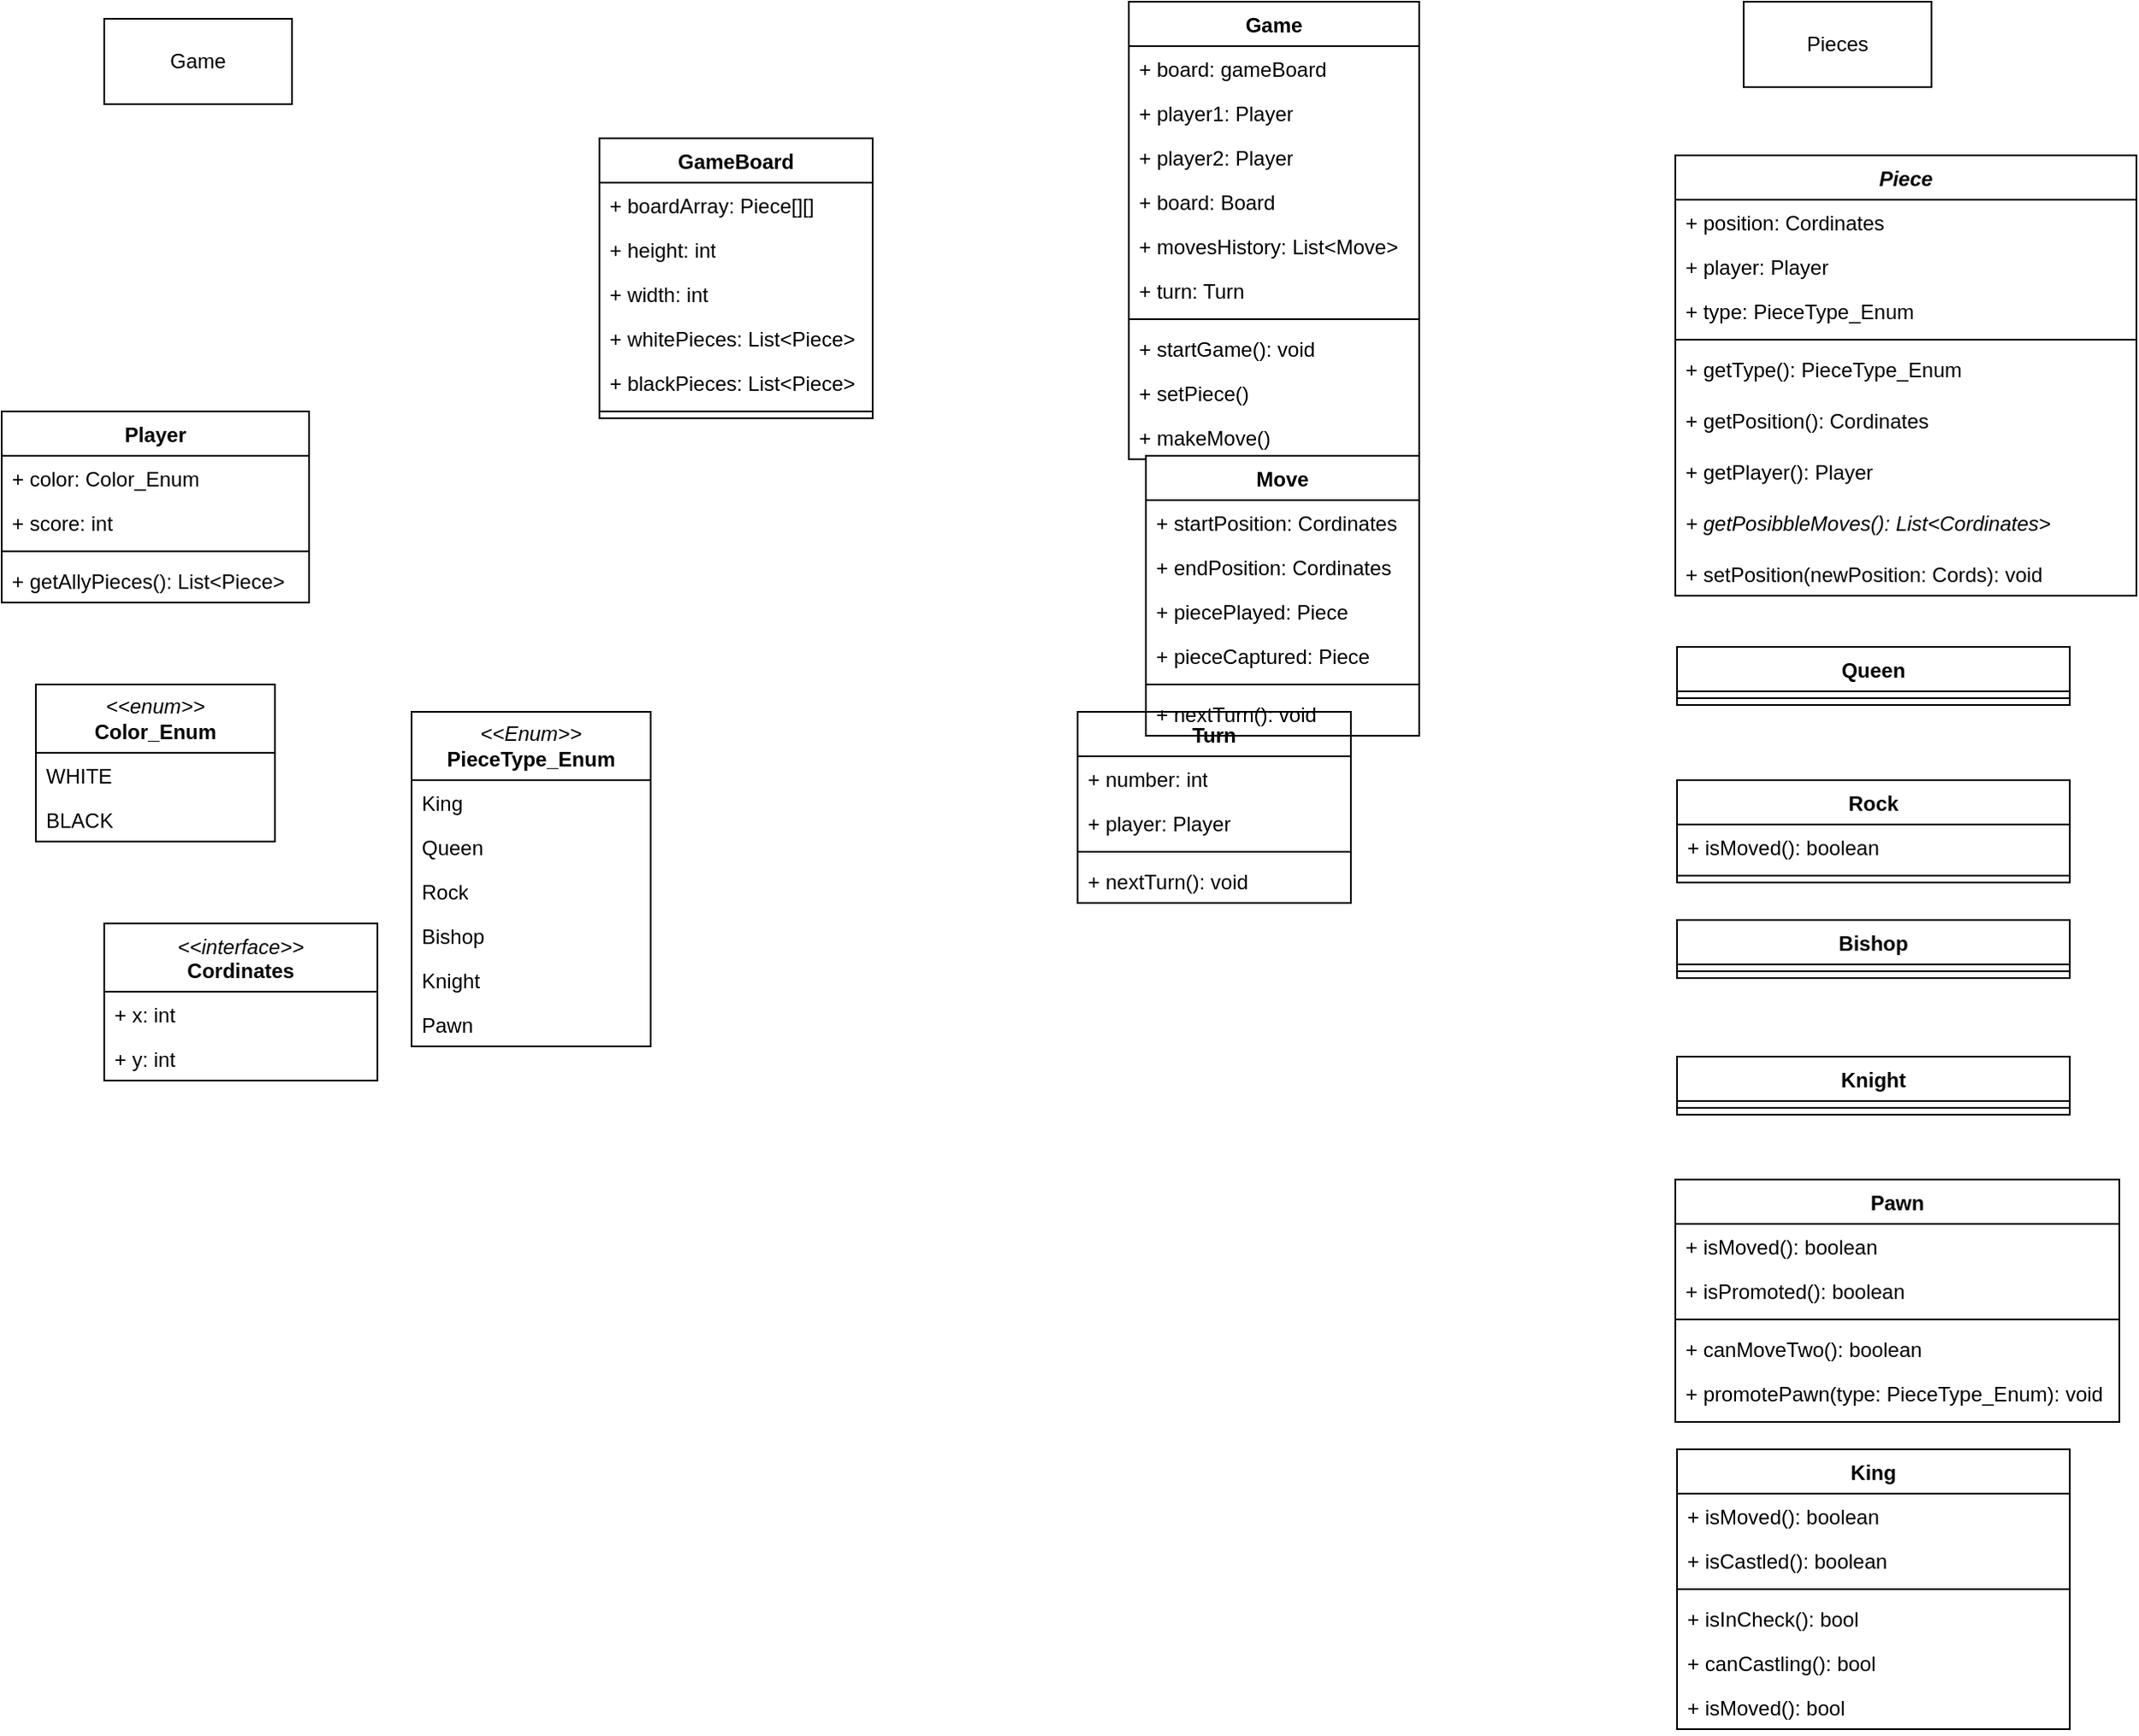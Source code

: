 <mxfile version="24.2.5" type="github">
  <diagram name="Strona-1" id="rC2-ooBAmM6j0oO1FEX_">
    <mxGraphModel dx="651" dy="654" grid="1" gridSize="10" guides="1" tooltips="1" connect="1" arrows="1" fold="1" page="1" pageScale="1" pageWidth="827" pageHeight="1169" math="0" shadow="0">
      <root>
        <mxCell id="0" />
        <mxCell id="1" parent="0" />
        <mxCell id="iZMZjB8MKV1UBFZU-8gV-1" value="GameBoard" style="swimlane;fontStyle=1;align=center;verticalAlign=top;childLayout=stackLayout;horizontal=1;startSize=26;horizontalStack=0;resizeParent=1;resizeParentMax=0;resizeLast=0;collapsible=1;marginBottom=0;whiteSpace=wrap;html=1;" parent="1" vertex="1">
          <mxGeometry x="380" y="110" width="160" height="164" as="geometry" />
        </mxCell>
        <mxCell id="iZMZjB8MKV1UBFZU-8gV-2" value="+ boardArray: Piece[][]" style="text;strokeColor=none;fillColor=none;align=left;verticalAlign=top;spacingLeft=4;spacingRight=4;overflow=hidden;rotatable=0;points=[[0,0.5],[1,0.5]];portConstraint=eastwest;whiteSpace=wrap;html=1;" parent="iZMZjB8MKV1UBFZU-8gV-1" vertex="1">
          <mxGeometry y="26" width="160" height="26" as="geometry" />
        </mxCell>
        <mxCell id="YnQ1SnpB9hx2VoJ5mA_7-77" value="+ height: int" style="text;strokeColor=none;fillColor=none;align=left;verticalAlign=top;spacingLeft=4;spacingRight=4;overflow=hidden;rotatable=0;points=[[0,0.5],[1,0.5]];portConstraint=eastwest;whiteSpace=wrap;html=1;" vertex="1" parent="iZMZjB8MKV1UBFZU-8gV-1">
          <mxGeometry y="52" width="160" height="26" as="geometry" />
        </mxCell>
        <mxCell id="YnQ1SnpB9hx2VoJ5mA_7-79" value="+ width: int" style="text;strokeColor=none;fillColor=none;align=left;verticalAlign=top;spacingLeft=4;spacingRight=4;overflow=hidden;rotatable=0;points=[[0,0.5],[1,0.5]];portConstraint=eastwest;whiteSpace=wrap;html=1;" vertex="1" parent="iZMZjB8MKV1UBFZU-8gV-1">
          <mxGeometry y="78" width="160" height="26" as="geometry" />
        </mxCell>
        <mxCell id="YnQ1SnpB9hx2VoJ5mA_7-78" value="+ whitePieces: List&amp;lt;Piece&amp;gt;" style="text;strokeColor=none;fillColor=none;align=left;verticalAlign=top;spacingLeft=4;spacingRight=4;overflow=hidden;rotatable=0;points=[[0,0.5],[1,0.5]];portConstraint=eastwest;whiteSpace=wrap;html=1;" vertex="1" parent="iZMZjB8MKV1UBFZU-8gV-1">
          <mxGeometry y="104" width="160" height="26" as="geometry" />
        </mxCell>
        <mxCell id="YnQ1SnpB9hx2VoJ5mA_7-81" value="+ blackPieces: List&amp;lt;Piece&amp;gt;" style="text;strokeColor=none;fillColor=none;align=left;verticalAlign=top;spacingLeft=4;spacingRight=4;overflow=hidden;rotatable=0;points=[[0,0.5],[1,0.5]];portConstraint=eastwest;whiteSpace=wrap;html=1;" vertex="1" parent="iZMZjB8MKV1UBFZU-8gV-1">
          <mxGeometry y="130" width="160" height="26" as="geometry" />
        </mxCell>
        <mxCell id="iZMZjB8MKV1UBFZU-8gV-3" value="" style="line;strokeWidth=1;fillColor=none;align=left;verticalAlign=middle;spacingTop=-1;spacingLeft=3;spacingRight=3;rotatable=0;labelPosition=right;points=[];portConstraint=eastwest;strokeColor=inherit;" parent="iZMZjB8MKV1UBFZU-8gV-1" vertex="1">
          <mxGeometry y="156" width="160" height="8" as="geometry" />
        </mxCell>
        <mxCell id="iZMZjB8MKV1UBFZU-8gV-5" value="&lt;i&gt;Piece&lt;/i&gt;" style="swimlane;fontStyle=1;align=center;verticalAlign=top;childLayout=stackLayout;horizontal=1;startSize=26;horizontalStack=0;resizeParent=1;resizeParentMax=0;resizeLast=0;collapsible=1;marginBottom=0;whiteSpace=wrap;html=1;" parent="1" vertex="1">
          <mxGeometry x="1010" y="120" width="270" height="258" as="geometry">
            <mxRectangle x="420" y="260" width="70" height="30" as="alternateBounds" />
          </mxGeometry>
        </mxCell>
        <mxCell id="iZMZjB8MKV1UBFZU-8gV-6" value="+ position: Cordinates" style="text;strokeColor=none;fillColor=none;align=left;verticalAlign=top;spacingLeft=4;spacingRight=4;overflow=hidden;rotatable=0;points=[[0,0.5],[1,0.5]];portConstraint=eastwest;whiteSpace=wrap;html=1;" parent="iZMZjB8MKV1UBFZU-8gV-5" vertex="1">
          <mxGeometry y="26" width="270" height="26" as="geometry" />
        </mxCell>
        <mxCell id="iZMZjB8MKV1UBFZU-8gV-17" value="+ &lt;span style=&quot;background-color: initial;&quot;&gt;player: Player&lt;/span&gt;" style="text;align=left;verticalAlign=top;spacingLeft=4;spacingRight=4;overflow=hidden;rotatable=0;points=[[0,0.5],[1,0.5]];portConstraint=eastwest;whiteSpace=wrap;html=1;" parent="iZMZjB8MKV1UBFZU-8gV-5" vertex="1">
          <mxGeometry y="52" width="270" height="26" as="geometry" />
        </mxCell>
        <mxCell id="YnQ1SnpB9hx2VoJ5mA_7-23" value="+ type: PieceType_Enum" style="text;strokeColor=none;fillColor=none;align=left;verticalAlign=top;spacingLeft=4;spacingRight=4;overflow=hidden;rotatable=0;points=[[0,0.5],[1,0.5]];portConstraint=eastwest;whiteSpace=wrap;html=1;" vertex="1" parent="iZMZjB8MKV1UBFZU-8gV-5">
          <mxGeometry y="78" width="270" height="26" as="geometry" />
        </mxCell>
        <mxCell id="iZMZjB8MKV1UBFZU-8gV-7" value="" style="line;strokeWidth=1;fillColor=none;align=left;verticalAlign=middle;spacingTop=-1;spacingLeft=3;spacingRight=3;rotatable=0;labelPosition=right;points=[];portConstraint=eastwest;strokeColor=inherit;" parent="iZMZjB8MKV1UBFZU-8gV-5" vertex="1">
          <mxGeometry y="104" width="270" height="8" as="geometry" />
        </mxCell>
        <mxCell id="YnQ1SnpB9hx2VoJ5mA_7-44" value="+ getType(&lt;span style=&quot;background-color: initial;&quot;&gt;):&amp;nbsp;&lt;/span&gt;PieceType_Enum" style="text;strokeColor=none;fillColor=none;align=left;verticalAlign=top;spacingLeft=4;spacingRight=4;overflow=hidden;rotatable=0;points=[[0,0.5],[1,0.5]];portConstraint=eastwest;whiteSpace=wrap;html=1;" vertex="1" parent="iZMZjB8MKV1UBFZU-8gV-5">
          <mxGeometry y="112" width="270" height="30" as="geometry" />
        </mxCell>
        <mxCell id="YnQ1SnpB9hx2VoJ5mA_7-46" value="+ getPosition(&lt;span style=&quot;background-color: initial;&quot;&gt;): Cordinates&lt;/span&gt;" style="text;strokeColor=none;fillColor=none;align=left;verticalAlign=top;spacingLeft=4;spacingRight=4;overflow=hidden;rotatable=0;points=[[0,0.5],[1,0.5]];portConstraint=eastwest;whiteSpace=wrap;html=1;" vertex="1" parent="iZMZjB8MKV1UBFZU-8gV-5">
          <mxGeometry y="142" width="270" height="30" as="geometry" />
        </mxCell>
        <mxCell id="YnQ1SnpB9hx2VoJ5mA_7-45" value="+ getPlayer(&lt;span style=&quot;background-color: initial;&quot;&gt;):&amp;nbsp;&lt;/span&gt;Player" style="text;strokeColor=none;fillColor=none;align=left;verticalAlign=top;spacingLeft=4;spacingRight=4;overflow=hidden;rotatable=0;points=[[0,0.5],[1,0.5]];portConstraint=eastwest;whiteSpace=wrap;html=1;" vertex="1" parent="iZMZjB8MKV1UBFZU-8gV-5">
          <mxGeometry y="172" width="270" height="30" as="geometry" />
        </mxCell>
        <mxCell id="iZMZjB8MKV1UBFZU-8gV-8" value="+ getPosibbleMoves(&lt;span style=&quot;background-color: initial;&quot;&gt;): List&amp;lt;Cordinates&amp;gt;&lt;/span&gt;" style="text;strokeColor=none;fillColor=none;align=left;verticalAlign=top;spacingLeft=4;spacingRight=4;overflow=hidden;rotatable=0;points=[[0,0.5],[1,0.5]];portConstraint=eastwest;whiteSpace=wrap;html=1;fontStyle=2" parent="iZMZjB8MKV1UBFZU-8gV-5" vertex="1">
          <mxGeometry y="202" width="270" height="30" as="geometry" />
        </mxCell>
        <mxCell id="iZMZjB8MKV1UBFZU-8gV-79" value="+ &lt;span style=&quot;background-color: initial;&quot;&gt;setPosition(newPosition: Cords): void&lt;/span&gt;&lt;div&gt;&lt;span style=&quot;background-color: initial;&quot;&gt;&lt;br&gt;&lt;/span&gt;&lt;/div&gt;" style="text;align=left;verticalAlign=top;spacingLeft=4;spacingRight=4;overflow=hidden;rotatable=0;points=[[0,0.5],[1,0.5]];portConstraint=eastwest;whiteSpace=wrap;html=1;" parent="iZMZjB8MKV1UBFZU-8gV-5" vertex="1">
          <mxGeometry y="232" width="270" height="26" as="geometry" />
        </mxCell>
        <mxCell id="iZMZjB8MKV1UBFZU-8gV-9" value="Game" style="swimlane;fontStyle=1;align=center;verticalAlign=top;childLayout=stackLayout;horizontal=1;startSize=26;horizontalStack=0;resizeParent=1;resizeParentMax=0;resizeLast=0;collapsible=1;marginBottom=0;whiteSpace=wrap;html=1;" parent="1" vertex="1">
          <mxGeometry x="690" y="30" width="170" height="268" as="geometry" />
        </mxCell>
        <mxCell id="iZMZjB8MKV1UBFZU-8gV-10" value="+ board: gameBoard" style="text;strokeColor=none;fillColor=none;align=left;verticalAlign=top;spacingLeft=4;spacingRight=4;overflow=hidden;rotatable=0;points=[[0,0.5],[1,0.5]];portConstraint=eastwest;whiteSpace=wrap;html=1;" parent="iZMZjB8MKV1UBFZU-8gV-9" vertex="1">
          <mxGeometry y="26" width="170" height="26" as="geometry" />
        </mxCell>
        <mxCell id="YnQ1SnpB9hx2VoJ5mA_7-64" value="+ player1: Player" style="text;strokeColor=none;fillColor=none;align=left;verticalAlign=top;spacingLeft=4;spacingRight=4;overflow=hidden;rotatable=0;points=[[0,0.5],[1,0.5]];portConstraint=eastwest;whiteSpace=wrap;html=1;" vertex="1" parent="iZMZjB8MKV1UBFZU-8gV-9">
          <mxGeometry y="52" width="170" height="26" as="geometry" />
        </mxCell>
        <mxCell id="YnQ1SnpB9hx2VoJ5mA_7-66" value="+ player2: Player" style="text;strokeColor=none;fillColor=none;align=left;verticalAlign=top;spacingLeft=4;spacingRight=4;overflow=hidden;rotatable=0;points=[[0,0.5],[1,0.5]];portConstraint=eastwest;whiteSpace=wrap;html=1;" vertex="1" parent="iZMZjB8MKV1UBFZU-8gV-9">
          <mxGeometry y="78" width="170" height="26" as="geometry" />
        </mxCell>
        <mxCell id="YnQ1SnpB9hx2VoJ5mA_7-65" value="+ board: Board" style="text;strokeColor=none;fillColor=none;align=left;verticalAlign=top;spacingLeft=4;spacingRight=4;overflow=hidden;rotatable=0;points=[[0,0.5],[1,0.5]];portConstraint=eastwest;whiteSpace=wrap;html=1;" vertex="1" parent="iZMZjB8MKV1UBFZU-8gV-9">
          <mxGeometry y="104" width="170" height="26" as="geometry" />
        </mxCell>
        <mxCell id="YnQ1SnpB9hx2VoJ5mA_7-91" value="+ movesHistory: List&amp;lt;Move&amp;gt;" style="text;strokeColor=none;fillColor=none;align=left;verticalAlign=top;spacingLeft=4;spacingRight=4;overflow=hidden;rotatable=0;points=[[0,0.5],[1,0.5]];portConstraint=eastwest;whiteSpace=wrap;html=1;" vertex="1" parent="iZMZjB8MKV1UBFZU-8gV-9">
          <mxGeometry y="130" width="170" height="26" as="geometry" />
        </mxCell>
        <mxCell id="iZMZjB8MKV1UBFZU-8gV-69" value="+ turn: Turn" style="text;strokeColor=none;fillColor=none;align=left;verticalAlign=top;spacingLeft=4;spacingRight=4;overflow=hidden;rotatable=0;points=[[0,0.5],[1,0.5]];portConstraint=eastwest;whiteSpace=wrap;html=1;" parent="iZMZjB8MKV1UBFZU-8gV-9" vertex="1">
          <mxGeometry y="156" width="170" height="26" as="geometry" />
        </mxCell>
        <mxCell id="iZMZjB8MKV1UBFZU-8gV-11" value="" style="line;strokeWidth=1;fillColor=none;align=left;verticalAlign=middle;spacingTop=-1;spacingLeft=3;spacingRight=3;rotatable=0;labelPosition=right;points=[];portConstraint=eastwest;strokeColor=inherit;" parent="iZMZjB8MKV1UBFZU-8gV-9" vertex="1">
          <mxGeometry y="182" width="170" height="8" as="geometry" />
        </mxCell>
        <mxCell id="YnQ1SnpB9hx2VoJ5mA_7-82" value="+ startGame(): void" style="text;strokeColor=none;fillColor=none;align=left;verticalAlign=top;spacingLeft=4;spacingRight=4;overflow=hidden;rotatable=0;points=[[0,0.5],[1,0.5]];portConstraint=eastwest;whiteSpace=wrap;html=1;" vertex="1" parent="iZMZjB8MKV1UBFZU-8gV-9">
          <mxGeometry y="190" width="170" height="26" as="geometry" />
        </mxCell>
        <mxCell id="iZMZjB8MKV1UBFZU-8gV-4" value="+ setPiece()&lt;div&gt;&lt;br&gt;&lt;/div&gt;" style="text;strokeColor=none;fillColor=none;align=left;verticalAlign=top;spacingLeft=4;spacingRight=4;overflow=hidden;rotatable=0;points=[[0,0.5],[1,0.5]];portConstraint=eastwest;whiteSpace=wrap;html=1;" parent="iZMZjB8MKV1UBFZU-8gV-9" vertex="1">
          <mxGeometry y="216" width="170" height="26" as="geometry" />
        </mxCell>
        <mxCell id="YnQ1SnpB9hx2VoJ5mA_7-83" value="+ makeMove()&lt;div&gt;&lt;br&gt;&lt;/div&gt;" style="text;strokeColor=none;fillColor=none;align=left;verticalAlign=top;spacingLeft=4;spacingRight=4;overflow=hidden;rotatable=0;points=[[0,0.5],[1,0.5]];portConstraint=eastwest;whiteSpace=wrap;html=1;" vertex="1" parent="iZMZjB8MKV1UBFZU-8gV-9">
          <mxGeometry y="242" width="170" height="26" as="geometry" />
        </mxCell>
        <mxCell id="iZMZjB8MKV1UBFZU-8gV-48" style="rounded=0;orthogonalLoop=1;jettySize=auto;html=1;edgeStyle=orthogonalEdgeStyle;strokeColor=none;" parent="1" source="iZMZjB8MKV1UBFZU-8gV-27" edge="1">
          <mxGeometry relative="1" as="geometry">
            <mxPoint x="530" y="150" as="targetPoint" />
            <Array as="points">
              <mxPoint x="531" y="70" />
            </Array>
          </mxGeometry>
        </mxCell>
        <mxCell id="iZMZjB8MKV1UBFZU-8gV-27" value="Pieces" style="html=1;whiteSpace=wrap;" parent="1" vertex="1">
          <mxGeometry x="1050" y="30" width="110" height="50" as="geometry" />
        </mxCell>
        <mxCell id="iZMZjB8MKV1UBFZU-8gV-36" value="Game" style="html=1;whiteSpace=wrap;" parent="1" vertex="1">
          <mxGeometry x="90" y="40" width="110" height="50" as="geometry" />
        </mxCell>
        <mxCell id="iZMZjB8MKV1UBFZU-8gV-54" style="edgeStyle=orthogonalEdgeStyle;rounded=0;orthogonalLoop=1;jettySize=auto;html=1;exitX=0.5;exitY=1;exitDx=0;exitDy=0;" parent="1" edge="1">
          <mxGeometry relative="1" as="geometry">
            <mxPoint x="1136" y="688" as="sourcePoint" />
            <mxPoint x="1136" y="688" as="targetPoint" />
          </mxGeometry>
        </mxCell>
        <mxCell id="iZMZjB8MKV1UBFZU-8gV-55" value="&lt;div&gt;&lt;i&gt;&amp;lt;&amp;lt;enum&amp;gt;&amp;gt;&lt;/i&gt;&lt;/div&gt;&lt;b&gt;Color_Enum&lt;/b&gt;" style="swimlane;fontStyle=0;childLayout=stackLayout;horizontal=1;startSize=40;fillColor=none;horizontalStack=0;resizeParent=1;resizeParentMax=0;resizeLast=0;collapsible=1;marginBottom=0;whiteSpace=wrap;html=1;" parent="1" vertex="1">
          <mxGeometry x="50" y="430" width="140" height="92" as="geometry" />
        </mxCell>
        <mxCell id="iZMZjB8MKV1UBFZU-8gV-56" value="WHITE" style="text;strokeColor=none;fillColor=none;align=left;verticalAlign=top;spacingLeft=4;spacingRight=4;overflow=hidden;rotatable=0;points=[[0,0.5],[1,0.5]];portConstraint=eastwest;whiteSpace=wrap;html=1;" parent="iZMZjB8MKV1UBFZU-8gV-55" vertex="1">
          <mxGeometry y="40" width="140" height="26" as="geometry" />
        </mxCell>
        <mxCell id="iZMZjB8MKV1UBFZU-8gV-57" value="BLACK" style="text;strokeColor=none;fillColor=none;align=left;verticalAlign=top;spacingLeft=4;spacingRight=4;overflow=hidden;rotatable=0;points=[[0,0.5],[1,0.5]];portConstraint=eastwest;whiteSpace=wrap;html=1;" parent="iZMZjB8MKV1UBFZU-8gV-55" vertex="1">
          <mxGeometry y="66" width="140" height="26" as="geometry" />
        </mxCell>
        <mxCell id="iZMZjB8MKV1UBFZU-8gV-59" value="&lt;div&gt;&lt;i&gt;&amp;lt;&amp;lt;Enum&amp;gt;&amp;gt;&lt;/i&gt;&lt;/div&gt;&lt;b&gt;PieceType_Enum&lt;/b&gt;" style="swimlane;fontStyle=0;childLayout=stackLayout;horizontal=1;startSize=40;fillColor=none;horizontalStack=0;resizeParent=1;resizeParentMax=0;resizeLast=0;collapsible=1;marginBottom=0;whiteSpace=wrap;html=1;" parent="1" vertex="1">
          <mxGeometry x="270" y="446" width="140" height="196" as="geometry" />
        </mxCell>
        <mxCell id="iZMZjB8MKV1UBFZU-8gV-60" value="King" style="text;strokeColor=none;fillColor=none;align=left;verticalAlign=top;spacingLeft=4;spacingRight=4;overflow=hidden;rotatable=0;points=[[0,0.5],[1,0.5]];portConstraint=eastwest;whiteSpace=wrap;html=1;" parent="iZMZjB8MKV1UBFZU-8gV-59" vertex="1">
          <mxGeometry y="40" width="140" height="26" as="geometry" />
        </mxCell>
        <mxCell id="iZMZjB8MKV1UBFZU-8gV-65" value="Queen&lt;span style=&quot;color: rgba(0, 0, 0, 0); font-family: monospace; font-size: 0px; text-wrap: nowrap;&quot;&gt;%3CmxGraphModel%3E%3Croot%3E%3CmxCell%20id%3D%220%22%2F%3E%3CmxCell%20id%3D%221%22%20parent%3D%220%22%2F%3E%3CmxCell%20id%3D%222%22%20value%3D%22%26lt%3Bdiv%26gt%3B%26lt%3Bi%26gt%3B%26amp%3Blt%3B%26amp%3Blt%3BEnum%26amp%3Bgt%3B%26amp%3Bgt%3B%26lt%3B%2Fi%26gt%3B%26lt%3B%2Fdiv%26gt%3B%26lt%3Bb%26gt%3BColor%26lt%3B%2Fb%26gt%3B%22%20style%3D%22swimlane%3BfontStyle%3D0%3BchildLayout%3DstackLayout%3Bhorizontal%3D1%3BstartSize%3D40%3BfillColor%3Dnone%3BhorizontalStack%3D0%3BresizeParent%3D1%3BresizeParentMax%3D0%3BresizeLast%3D0%3Bcollapsible%3D1%3BmarginBottom%3D0%3BwhiteSpace%3Dwrap%3Bhtml%3D1%3B%22%20vertex%3D%221%22%20parent%3D%221%22%3E%3CmxGeometry%20x%3D%22630%22%20y%3D%22349%22%20width%3D%22140%22%20height%3D%2292%22%20as%3D%22geometry%22%2F%3E%3C%2FmxCell%3E%3CmxCell%20id%3D%223%22%20value%3D%22WHITE%22%20style%3D%22text%3BstrokeColor%3Dnone%3BfillColor%3Dnone%3Balign%3Dleft%3BverticalAlign%3Dtop%3BspacingLeft%3D4%3BspacingRight%3D4%3Boverflow%3Dhidden%3Brotatable%3D0%3Bpoints%3D%5B%5B0%2C0.5%5D%2C%5B1%2C0.5%5D%5D%3BportConstraint%3Deastwest%3BwhiteSpace%3Dwrap%3Bhtml%3D1%3B%22%20vertex%3D%221%22%20parent%3D%222%22%3E%3CmxGeometry%20y%3D%2240%22%20width%3D%22140%22%20height%3D%2226%22%20as%3D%22geometry%22%2F%3E%3C%2FmxCell%3E%3CmxCell%20id%3D%224%22%20value%3D%22BLACK%22%20style%3D%22text%3BstrokeColor%3Dnone%3BfillColor%3Dnone%3Balign%3Dleft%3BverticalAlign%3Dtop%3BspacingLeft%3D4%3BspacingRight%3D4%3Boverflow%3Dhidden%3Brotatable%3D0%3Bpoints%3D%5B%5B0%2C0.5%5D%2C%5B1%2C0.5%5D%5D%3BportConstraint%3Deastwest%3BwhiteSpace%3Dwrap%3Bhtml%3D1%3B%22%20vertex%3D%221%22%20parent%3D%222%22%3E%3CmxGeometry%20y%3D%2266%22%20width%3D%22140%22%20height%3D%2226%22%20as%3D%22geometry%22%2F%3E%3C%2FmxCell%3E%3C%2Froot%3E%3C%2FmxGraphModel%3E&lt;/span&gt;" style="text;strokeColor=none;fillColor=none;align=left;verticalAlign=top;spacingLeft=4;spacingRight=4;overflow=hidden;rotatable=0;points=[[0,0.5],[1,0.5]];portConstraint=eastwest;whiteSpace=wrap;html=1;" parent="iZMZjB8MKV1UBFZU-8gV-59" vertex="1">
          <mxGeometry y="66" width="140" height="26" as="geometry" />
        </mxCell>
        <mxCell id="iZMZjB8MKV1UBFZU-8gV-67" value="Rock" style="text;strokeColor=none;fillColor=none;align=left;verticalAlign=top;spacingLeft=4;spacingRight=4;overflow=hidden;rotatable=0;points=[[0,0.5],[1,0.5]];portConstraint=eastwest;whiteSpace=wrap;html=1;" parent="iZMZjB8MKV1UBFZU-8gV-59" vertex="1">
          <mxGeometry y="92" width="140" height="26" as="geometry" />
        </mxCell>
        <mxCell id="iZMZjB8MKV1UBFZU-8gV-66" value="Bishop" style="text;strokeColor=none;fillColor=none;align=left;verticalAlign=top;spacingLeft=4;spacingRight=4;overflow=hidden;rotatable=0;points=[[0,0.5],[1,0.5]];portConstraint=eastwest;whiteSpace=wrap;html=1;" parent="iZMZjB8MKV1UBFZU-8gV-59" vertex="1">
          <mxGeometry y="118" width="140" height="26" as="geometry" />
        </mxCell>
        <mxCell id="iZMZjB8MKV1UBFZU-8gV-61" value="Knight" style="text;strokeColor=none;fillColor=none;align=left;verticalAlign=top;spacingLeft=4;spacingRight=4;overflow=hidden;rotatable=0;points=[[0,0.5],[1,0.5]];portConstraint=eastwest;whiteSpace=wrap;html=1;" parent="iZMZjB8MKV1UBFZU-8gV-59" vertex="1">
          <mxGeometry y="144" width="140" height="26" as="geometry" />
        </mxCell>
        <mxCell id="iZMZjB8MKV1UBFZU-8gV-68" value="Pawn" style="text;strokeColor=none;fillColor=none;align=left;verticalAlign=top;spacingLeft=4;spacingRight=4;overflow=hidden;rotatable=0;points=[[0,0.5],[1,0.5]];portConstraint=eastwest;whiteSpace=wrap;html=1;" parent="iZMZjB8MKV1UBFZU-8gV-59" vertex="1">
          <mxGeometry y="170" width="140" height="26" as="geometry" />
        </mxCell>
        <mxCell id="iZMZjB8MKV1UBFZU-8gV-70" value="&lt;span style=&quot;text-align: left;&quot;&gt;&lt;i&gt;&lt;span style=&quot;font-weight: normal;&quot;&gt;&amp;lt;&amp;lt;interface&amp;gt;&amp;gt;&lt;/span&gt;&lt;br&gt;&lt;/i&gt;&lt;/span&gt;&lt;span style=&quot;text-align: left;&quot;&gt;Cordinates&lt;/span&gt;&lt;span style=&quot;text-align: left;&quot;&gt;&lt;br&gt;&lt;/span&gt;" style="swimlane;fontStyle=1;align=center;verticalAlign=top;childLayout=stackLayout;horizontal=1;startSize=40;horizontalStack=0;resizeParent=1;resizeParentMax=0;resizeLast=0;collapsible=1;marginBottom=0;whiteSpace=wrap;html=1;" parent="1" vertex="1">
          <mxGeometry x="90" y="570" width="160" height="92" as="geometry" />
        </mxCell>
        <mxCell id="iZMZjB8MKV1UBFZU-8gV-71" value="+ x: int" style="text;strokeColor=none;fillColor=none;align=left;verticalAlign=top;spacingLeft=4;spacingRight=4;overflow=hidden;rotatable=0;points=[[0,0.5],[1,0.5]];portConstraint=eastwest;whiteSpace=wrap;html=1;" parent="iZMZjB8MKV1UBFZU-8gV-70" vertex="1">
          <mxGeometry y="40" width="160" height="26" as="geometry" />
        </mxCell>
        <mxCell id="iZMZjB8MKV1UBFZU-8gV-73" value="+ y: int" style="text;strokeColor=none;fillColor=none;align=left;verticalAlign=top;spacingLeft=4;spacingRight=4;overflow=hidden;rotatable=0;points=[[0,0.5],[1,0.5]];portConstraint=eastwest;whiteSpace=wrap;html=1;" parent="iZMZjB8MKV1UBFZU-8gV-70" vertex="1">
          <mxGeometry y="66" width="160" height="26" as="geometry" />
        </mxCell>
        <mxCell id="iZMZjB8MKV1UBFZU-8gV-75" value="Knight" style="swimlane;fontStyle=1;align=center;verticalAlign=top;childLayout=stackLayout;horizontal=1;startSize=26;horizontalStack=0;resizeParent=1;resizeParentMax=0;resizeLast=0;collapsible=1;marginBottom=0;whiteSpace=wrap;html=1;" parent="1" vertex="1">
          <mxGeometry x="1011" y="648" width="230" height="34" as="geometry" />
        </mxCell>
        <mxCell id="iZMZjB8MKV1UBFZU-8gV-77" value="" style="line;strokeWidth=1;fillColor=none;align=left;verticalAlign=middle;spacingTop=-1;spacingLeft=3;spacingRight=3;rotatable=0;labelPosition=right;points=[];portConstraint=eastwest;strokeColor=inherit;" parent="iZMZjB8MKV1UBFZU-8gV-75" vertex="1">
          <mxGeometry y="26" width="230" height="8" as="geometry" />
        </mxCell>
        <mxCell id="iZMZjB8MKV1UBFZU-8gV-129" value="Pawn" style="swimlane;fontStyle=1;align=center;verticalAlign=top;childLayout=stackLayout;horizontal=1;startSize=26;horizontalStack=0;resizeParent=1;resizeParentMax=0;resizeLast=0;collapsible=1;marginBottom=0;whiteSpace=wrap;html=1;" parent="1" vertex="1">
          <mxGeometry x="1010" y="720" width="260" height="142" as="geometry" />
        </mxCell>
        <mxCell id="YnQ1SnpB9hx2VoJ5mA_7-62" value="+ isMoved(): boolean" style="text;strokeColor=none;fillColor=none;align=left;verticalAlign=top;spacingLeft=4;spacingRight=4;overflow=hidden;rotatable=0;points=[[0,0.5],[1,0.5]];portConstraint=eastwest;whiteSpace=wrap;html=1;" vertex="1" parent="iZMZjB8MKV1UBFZU-8gV-129">
          <mxGeometry y="26" width="260" height="26" as="geometry" />
        </mxCell>
        <mxCell id="YnQ1SnpB9hx2VoJ5mA_7-59" value="+ isPromoted(): boolean" style="text;strokeColor=none;fillColor=none;align=left;verticalAlign=top;spacingLeft=4;spacingRight=4;overflow=hidden;rotatable=0;points=[[0,0.5],[1,0.5]];portConstraint=eastwest;whiteSpace=wrap;html=1;" vertex="1" parent="iZMZjB8MKV1UBFZU-8gV-129">
          <mxGeometry y="52" width="260" height="26" as="geometry" />
        </mxCell>
        <mxCell id="iZMZjB8MKV1UBFZU-8gV-131" value="" style="line;strokeWidth=1;fillColor=none;align=left;verticalAlign=middle;spacingTop=-1;spacingLeft=3;spacingRight=3;rotatable=0;labelPosition=right;points=[];portConstraint=eastwest;strokeColor=inherit;" parent="iZMZjB8MKV1UBFZU-8gV-129" vertex="1">
          <mxGeometry y="78" width="260" height="8" as="geometry" />
        </mxCell>
        <mxCell id="iZMZjB8MKV1UBFZU-8gV-132" value="+ canMoveTwo(): boolean" style="text;strokeColor=none;fillColor=none;align=left;verticalAlign=top;spacingLeft=4;spacingRight=4;overflow=hidden;rotatable=0;points=[[0,0.5],[1,0.5]];portConstraint=eastwest;whiteSpace=wrap;html=1;" parent="iZMZjB8MKV1UBFZU-8gV-129" vertex="1">
          <mxGeometry y="86" width="260" height="26" as="geometry" />
        </mxCell>
        <mxCell id="YnQ1SnpB9hx2VoJ5mA_7-52" value="+ promotePawn(type: PieceType_Enum&lt;span style=&quot;background-color: initial;&quot;&gt;): void&lt;/span&gt;" style="text;strokeColor=none;fillColor=none;align=left;verticalAlign=top;spacingLeft=4;spacingRight=4;overflow=hidden;rotatable=0;points=[[0,0.5],[1,0.5]];portConstraint=eastwest;whiteSpace=wrap;html=1;fontStyle=0" vertex="1" parent="iZMZjB8MKV1UBFZU-8gV-129">
          <mxGeometry y="112" width="260" height="30" as="geometry" />
        </mxCell>
        <mxCell id="iZMZjB8MKV1UBFZU-8gV-133" value="King" style="swimlane;fontStyle=1;align=center;verticalAlign=top;childLayout=stackLayout;horizontal=1;startSize=26;horizontalStack=0;resizeParent=1;resizeParentMax=0;resizeLast=0;collapsible=1;marginBottom=0;whiteSpace=wrap;html=1;" parent="1" vertex="1">
          <mxGeometry x="1011" y="878" width="230" height="164" as="geometry" />
        </mxCell>
        <mxCell id="YnQ1SnpB9hx2VoJ5mA_7-60" value="+ isMoved(): boolean" style="text;strokeColor=none;fillColor=none;align=left;verticalAlign=top;spacingLeft=4;spacingRight=4;overflow=hidden;rotatable=0;points=[[0,0.5],[1,0.5]];portConstraint=eastwest;whiteSpace=wrap;html=1;" vertex="1" parent="iZMZjB8MKV1UBFZU-8gV-133">
          <mxGeometry y="26" width="230" height="26" as="geometry" />
        </mxCell>
        <mxCell id="YnQ1SnpB9hx2VoJ5mA_7-61" value="+ isCastled(): boolean" style="text;strokeColor=none;fillColor=none;align=left;verticalAlign=top;spacingLeft=4;spacingRight=4;overflow=hidden;rotatable=0;points=[[0,0.5],[1,0.5]];portConstraint=eastwest;whiteSpace=wrap;html=1;" vertex="1" parent="iZMZjB8MKV1UBFZU-8gV-133">
          <mxGeometry y="52" width="230" height="26" as="geometry" />
        </mxCell>
        <mxCell id="iZMZjB8MKV1UBFZU-8gV-135" value="" style="line;strokeWidth=1;fillColor=none;align=left;verticalAlign=middle;spacingTop=-1;spacingLeft=3;spacingRight=3;rotatable=0;labelPosition=right;points=[];portConstraint=eastwest;strokeColor=inherit;" parent="iZMZjB8MKV1UBFZU-8gV-133" vertex="1">
          <mxGeometry y="78" width="230" height="8" as="geometry" />
        </mxCell>
        <mxCell id="iZMZjB8MKV1UBFZU-8gV-136" value="+ isInCheck(): bool" style="text;strokeColor=none;fillColor=none;align=left;verticalAlign=top;spacingLeft=4;spacingRight=4;overflow=hidden;rotatable=0;points=[[0,0.5],[1,0.5]];portConstraint=eastwest;whiteSpace=wrap;html=1;" parent="iZMZjB8MKV1UBFZU-8gV-133" vertex="1">
          <mxGeometry y="86" width="230" height="26" as="geometry" />
        </mxCell>
        <mxCell id="YnQ1SnpB9hx2VoJ5mA_7-56" value="+ canCastling(): bool" style="text;strokeColor=none;fillColor=none;align=left;verticalAlign=top;spacingLeft=4;spacingRight=4;overflow=hidden;rotatable=0;points=[[0,0.5],[1,0.5]];portConstraint=eastwest;whiteSpace=wrap;html=1;" vertex="1" parent="iZMZjB8MKV1UBFZU-8gV-133">
          <mxGeometry y="112" width="230" height="26" as="geometry" />
        </mxCell>
        <mxCell id="iZMZjB8MKV1UBFZU-8gV-143" value="+ isMoved(): bool" style="text;strokeColor=none;fillColor=none;align=left;verticalAlign=top;spacingLeft=4;spacingRight=4;overflow=hidden;rotatable=0;points=[[0,0.5],[1,0.5]];portConstraint=eastwest;whiteSpace=wrap;html=1;" parent="iZMZjB8MKV1UBFZU-8gV-133" vertex="1">
          <mxGeometry y="138" width="230" height="26" as="geometry" />
        </mxCell>
        <mxCell id="YnQ1SnpB9hx2VoJ5mA_7-16" value="Player" style="swimlane;fontStyle=1;align=center;verticalAlign=top;childLayout=stackLayout;horizontal=1;startSize=26;horizontalStack=0;resizeParent=1;resizeParentMax=0;resizeLast=0;collapsible=1;marginBottom=0;whiteSpace=wrap;html=1;" vertex="1" parent="1">
          <mxGeometry x="30" y="270" width="180" height="112" as="geometry" />
        </mxCell>
        <mxCell id="YnQ1SnpB9hx2VoJ5mA_7-17" value="+ color: Color_Enum" style="text;strokeColor=none;fillColor=none;align=left;verticalAlign=top;spacingLeft=4;spacingRight=4;overflow=hidden;rotatable=0;points=[[0,0.5],[1,0.5]];portConstraint=eastwest;whiteSpace=wrap;html=1;" vertex="1" parent="YnQ1SnpB9hx2VoJ5mA_7-16">
          <mxGeometry y="26" width="180" height="26" as="geometry" />
        </mxCell>
        <mxCell id="YnQ1SnpB9hx2VoJ5mA_7-21" value="+ score: int" style="text;strokeColor=none;fillColor=none;align=left;verticalAlign=top;spacingLeft=4;spacingRight=4;overflow=hidden;rotatable=0;points=[[0,0.5],[1,0.5]];portConstraint=eastwest;whiteSpace=wrap;html=1;" vertex="1" parent="YnQ1SnpB9hx2VoJ5mA_7-16">
          <mxGeometry y="52" width="180" height="26" as="geometry" />
        </mxCell>
        <mxCell id="YnQ1SnpB9hx2VoJ5mA_7-18" value="" style="line;strokeWidth=1;fillColor=none;align=left;verticalAlign=middle;spacingTop=-1;spacingLeft=3;spacingRight=3;rotatable=0;labelPosition=right;points=[];portConstraint=eastwest;strokeColor=inherit;" vertex="1" parent="YnQ1SnpB9hx2VoJ5mA_7-16">
          <mxGeometry y="78" width="180" height="8" as="geometry" />
        </mxCell>
        <mxCell id="YnQ1SnpB9hx2VoJ5mA_7-19" value="+ getAllyPieces(): List&amp;lt;Piece&amp;gt;" style="text;strokeColor=none;fillColor=none;align=left;verticalAlign=top;spacingLeft=4;spacingRight=4;overflow=hidden;rotatable=0;points=[[0,0.5],[1,0.5]];portConstraint=eastwest;whiteSpace=wrap;html=1;" vertex="1" parent="YnQ1SnpB9hx2VoJ5mA_7-16">
          <mxGeometry y="86" width="180" height="26" as="geometry" />
        </mxCell>
        <mxCell id="YnQ1SnpB9hx2VoJ5mA_7-22" value="Queen" style="swimlane;fontStyle=1;align=center;verticalAlign=top;childLayout=stackLayout;horizontal=1;startSize=26;horizontalStack=0;resizeParent=1;resizeParentMax=0;resizeLast=0;collapsible=1;marginBottom=0;whiteSpace=wrap;html=1;" vertex="1" parent="1">
          <mxGeometry x="1011" y="408" width="230" height="34" as="geometry" />
        </mxCell>
        <mxCell id="YnQ1SnpB9hx2VoJ5mA_7-24" value="" style="line;strokeWidth=1;fillColor=none;align=left;verticalAlign=middle;spacingTop=-1;spacingLeft=3;spacingRight=3;rotatable=0;labelPosition=right;points=[];portConstraint=eastwest;strokeColor=inherit;" vertex="1" parent="YnQ1SnpB9hx2VoJ5mA_7-22">
          <mxGeometry y="26" width="230" height="8" as="geometry" />
        </mxCell>
        <mxCell id="YnQ1SnpB9hx2VoJ5mA_7-26" value="Rock" style="swimlane;fontStyle=1;align=center;verticalAlign=top;childLayout=stackLayout;horizontal=1;startSize=26;horizontalStack=0;resizeParent=1;resizeParentMax=0;resizeLast=0;collapsible=1;marginBottom=0;whiteSpace=wrap;html=1;" vertex="1" parent="1">
          <mxGeometry x="1011" y="486" width="230" height="60" as="geometry" />
        </mxCell>
        <mxCell id="YnQ1SnpB9hx2VoJ5mA_7-63" value="+ isMoved(): boolean" style="text;strokeColor=none;fillColor=none;align=left;verticalAlign=top;spacingLeft=4;spacingRight=4;overflow=hidden;rotatable=0;points=[[0,0.5],[1,0.5]];portConstraint=eastwest;whiteSpace=wrap;html=1;" vertex="1" parent="YnQ1SnpB9hx2VoJ5mA_7-26">
          <mxGeometry y="26" width="230" height="26" as="geometry" />
        </mxCell>
        <mxCell id="YnQ1SnpB9hx2VoJ5mA_7-28" value="" style="line;strokeWidth=1;fillColor=none;align=left;verticalAlign=middle;spacingTop=-1;spacingLeft=3;spacingRight=3;rotatable=0;labelPosition=right;points=[];portConstraint=eastwest;strokeColor=inherit;" vertex="1" parent="YnQ1SnpB9hx2VoJ5mA_7-26">
          <mxGeometry y="52" width="230" height="8" as="geometry" />
        </mxCell>
        <mxCell id="YnQ1SnpB9hx2VoJ5mA_7-30" value="Bishop" style="swimlane;fontStyle=1;align=center;verticalAlign=top;childLayout=stackLayout;horizontal=1;startSize=26;horizontalStack=0;resizeParent=1;resizeParentMax=0;resizeLast=0;collapsible=1;marginBottom=0;whiteSpace=wrap;html=1;" vertex="1" parent="1">
          <mxGeometry x="1011" y="568" width="230" height="34" as="geometry" />
        </mxCell>
        <mxCell id="YnQ1SnpB9hx2VoJ5mA_7-32" value="" style="line;strokeWidth=1;fillColor=none;align=left;verticalAlign=middle;spacingTop=-1;spacingLeft=3;spacingRight=3;rotatable=0;labelPosition=right;points=[];portConstraint=eastwest;strokeColor=inherit;" vertex="1" parent="YnQ1SnpB9hx2VoJ5mA_7-30">
          <mxGeometry y="26" width="230" height="8" as="geometry" />
        </mxCell>
        <mxCell id="YnQ1SnpB9hx2VoJ5mA_7-70" value="Turn" style="swimlane;fontStyle=1;align=center;verticalAlign=top;childLayout=stackLayout;horizontal=1;startSize=26;horizontalStack=0;resizeParent=1;resizeParentMax=0;resizeLast=0;collapsible=1;marginBottom=0;whiteSpace=wrap;html=1;" vertex="1" parent="1">
          <mxGeometry x="660" y="446" width="160" height="112" as="geometry" />
        </mxCell>
        <mxCell id="YnQ1SnpB9hx2VoJ5mA_7-71" value="+ number: int" style="text;strokeColor=none;fillColor=none;align=left;verticalAlign=top;spacingLeft=4;spacingRight=4;overflow=hidden;rotatable=0;points=[[0,0.5],[1,0.5]];portConstraint=eastwest;whiteSpace=wrap;html=1;" vertex="1" parent="YnQ1SnpB9hx2VoJ5mA_7-70">
          <mxGeometry y="26" width="160" height="26" as="geometry" />
        </mxCell>
        <mxCell id="YnQ1SnpB9hx2VoJ5mA_7-74" value="+ player: Player" style="text;strokeColor=none;fillColor=none;align=left;verticalAlign=top;spacingLeft=4;spacingRight=4;overflow=hidden;rotatable=0;points=[[0,0.5],[1,0.5]];portConstraint=eastwest;whiteSpace=wrap;html=1;" vertex="1" parent="YnQ1SnpB9hx2VoJ5mA_7-70">
          <mxGeometry y="52" width="160" height="26" as="geometry" />
        </mxCell>
        <mxCell id="YnQ1SnpB9hx2VoJ5mA_7-72" value="" style="line;strokeWidth=1;fillColor=none;align=left;verticalAlign=middle;spacingTop=-1;spacingLeft=3;spacingRight=3;rotatable=0;labelPosition=right;points=[];portConstraint=eastwest;strokeColor=inherit;" vertex="1" parent="YnQ1SnpB9hx2VoJ5mA_7-70">
          <mxGeometry y="78" width="160" height="8" as="geometry" />
        </mxCell>
        <mxCell id="YnQ1SnpB9hx2VoJ5mA_7-73" value="+ nextTurn(): void" style="text;strokeColor=none;fillColor=none;align=left;verticalAlign=top;spacingLeft=4;spacingRight=4;overflow=hidden;rotatable=0;points=[[0,0.5],[1,0.5]];portConstraint=eastwest;whiteSpace=wrap;html=1;" vertex="1" parent="YnQ1SnpB9hx2VoJ5mA_7-70">
          <mxGeometry y="86" width="160" height="26" as="geometry" />
        </mxCell>
        <mxCell id="YnQ1SnpB9hx2VoJ5mA_7-86" value="Move" style="swimlane;fontStyle=1;align=center;verticalAlign=top;childLayout=stackLayout;horizontal=1;startSize=26;horizontalStack=0;resizeParent=1;resizeParentMax=0;resizeLast=0;collapsible=1;marginBottom=0;whiteSpace=wrap;html=1;" vertex="1" parent="1">
          <mxGeometry x="700" y="296" width="160" height="164" as="geometry" />
        </mxCell>
        <mxCell id="YnQ1SnpB9hx2VoJ5mA_7-87" value="+ startPosition: Cordinates" style="text;strokeColor=none;fillColor=none;align=left;verticalAlign=top;spacingLeft=4;spacingRight=4;overflow=hidden;rotatable=0;points=[[0,0.5],[1,0.5]];portConstraint=eastwest;whiteSpace=wrap;html=1;" vertex="1" parent="YnQ1SnpB9hx2VoJ5mA_7-86">
          <mxGeometry y="26" width="160" height="26" as="geometry" />
        </mxCell>
        <mxCell id="YnQ1SnpB9hx2VoJ5mA_7-92" value="+ endPosition: Cordinates" style="text;strokeColor=none;fillColor=none;align=left;verticalAlign=top;spacingLeft=4;spacingRight=4;overflow=hidden;rotatable=0;points=[[0,0.5],[1,0.5]];portConstraint=eastwest;whiteSpace=wrap;html=1;" vertex="1" parent="YnQ1SnpB9hx2VoJ5mA_7-86">
          <mxGeometry y="52" width="160" height="26" as="geometry" />
        </mxCell>
        <mxCell id="YnQ1SnpB9hx2VoJ5mA_7-93" value="+ piecePlayed: Piece" style="text;strokeColor=none;fillColor=none;align=left;verticalAlign=top;spacingLeft=4;spacingRight=4;overflow=hidden;rotatable=0;points=[[0,0.5],[1,0.5]];portConstraint=eastwest;whiteSpace=wrap;html=1;" vertex="1" parent="YnQ1SnpB9hx2VoJ5mA_7-86">
          <mxGeometry y="78" width="160" height="26" as="geometry" />
        </mxCell>
        <mxCell id="YnQ1SnpB9hx2VoJ5mA_7-94" value="+ pieceCaptured: Piece" style="text;strokeColor=none;fillColor=none;align=left;verticalAlign=top;spacingLeft=4;spacingRight=4;overflow=hidden;rotatable=0;points=[[0,0.5],[1,0.5]];portConstraint=eastwest;whiteSpace=wrap;html=1;" vertex="1" parent="YnQ1SnpB9hx2VoJ5mA_7-86">
          <mxGeometry y="104" width="160" height="26" as="geometry" />
        </mxCell>
        <mxCell id="YnQ1SnpB9hx2VoJ5mA_7-89" value="" style="line;strokeWidth=1;fillColor=none;align=left;verticalAlign=middle;spacingTop=-1;spacingLeft=3;spacingRight=3;rotatable=0;labelPosition=right;points=[];portConstraint=eastwest;strokeColor=inherit;" vertex="1" parent="YnQ1SnpB9hx2VoJ5mA_7-86">
          <mxGeometry y="130" width="160" height="8" as="geometry" />
        </mxCell>
        <mxCell id="YnQ1SnpB9hx2VoJ5mA_7-90" value="+ nextTurn(): void" style="text;strokeColor=none;fillColor=none;align=left;verticalAlign=top;spacingLeft=4;spacingRight=4;overflow=hidden;rotatable=0;points=[[0,0.5],[1,0.5]];portConstraint=eastwest;whiteSpace=wrap;html=1;" vertex="1" parent="YnQ1SnpB9hx2VoJ5mA_7-86">
          <mxGeometry y="138" width="160" height="26" as="geometry" />
        </mxCell>
      </root>
    </mxGraphModel>
  </diagram>
</mxfile>
